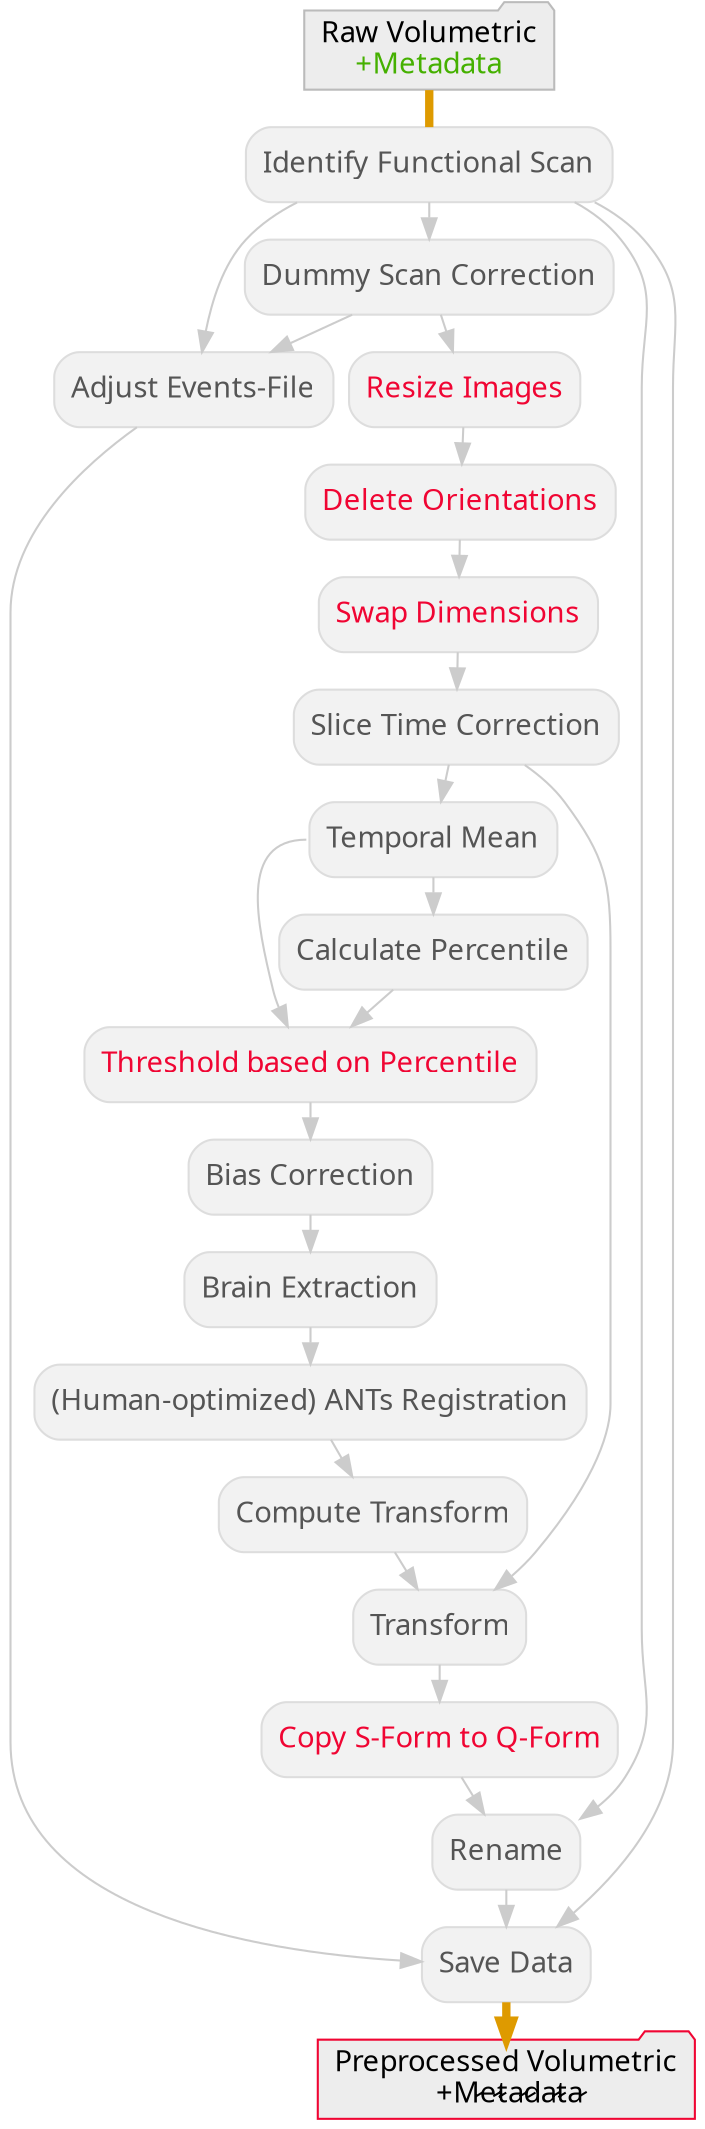 digraph legacy_work{
  graph [pad="0.07", nodesep="0.1", ranksep="0.25"];
  node [fontname = "sans", style="filled,rounded", shape="box"];
  edge [fontname = "sans", color=gray80];
  legacy_work_get_f_scan[label="Identify Functional Scan", color="#DDDDDD", fillcolor=grey95, fontcolor="#555555"];
  legacy_work_dummy_scans[label="Dummy Scan Correction", color="#DDDDDD", fillcolor=grey95, fontcolor="#555555"];
  legacy_work_f_resize[label="Resize Images", color="#DDDDDD", fillcolor=grey95, fontcolor="#F00533"];
  legacy_work_f_deleteorient[label="Delete Orientations", color="#DDDDDD", fillcolor=grey95, fontcolor="#F00533"];
  legacy_work_f_swapdim[label="Swap Dimensions", color="#DDDDDD", fillcolor=grey95, fontcolor="#F00533"];
  legacy_work_slicetimer[label="Slice Time Correction", color="#DDDDDD", fillcolor=grey95, fontcolor="#555555"];
  legacy_work_temporal_mean[label="Temporal Mean", color="#DDDDDD", fillcolor=grey95, fontcolor="#555555"];
  legacy_work_f_percentile[label="Calculate Percentile", color="#DDDDDD", fillcolor=grey95, fontcolor="#555555"];
  legacy_work_f_threshold[label="Threshold based on Percentile", color="#DDDDDD", fillcolor=grey95, fontcolor="#F00533"];
  legacy_work_f_fast[label="Bias Correction", color="#DDDDDD", fillcolor=grey95, fontcolor="#555555"];
  legacy_work_f_BET[label="Brain Extraction", color="#DDDDDD", fillcolor=grey95, fontcolor="#555555"];
  legacy_work_ants_introduction[label="(Human-optimized) ANTs Registration", color="#DDDDDD", fillcolor=grey95, fontcolor="#555555"];
  legacy_work_warp_merge[label="Compute Transform", color="#DDDDDD", fillcolor=grey95, fontcolor="#555555"];
  legacy_work_f_warp[label="Transform", color="#DDDDDD", fillcolor=grey95, fontcolor="#555555"];
  legacy_work_f_copysform2qform[label="Copy S-Form to Q-Form", color="#DDDDDD", fillcolor=grey95, fontcolor="#F00533"];
  legacy_work_f_rename[label="Rename", color="#DDDDDD", fillcolor=grey95, fontcolor="#555555"];
  legacy_work_events_file[label="Adjust Events-File", color="#DDDDDD", fillcolor=grey95, fontcolor="#555555"];
  legacy_work_datasink[label="Save Data", color="#DDDDDD", fillcolor=grey95, fontcolor="#555555"];
  d[
      label=<Raw Volumetric<BR/><FONT COLOR="#45B000">+Metadata</FONT>>,
      shape=folder, color="#BBBBBB", fillcolor=grey93,
      ];
  e[
      label="Preprocessed Volumetric\n +M̷e̷t̷a̷d̷a̷t̷a̷",
      shape=folder, color="#F00533", fillcolor=grey93,
      ];
  d -> legacy_work_get_f_scan [arrowhead=none, arrowsize=0.9, penwidth=4, color="#DE9A00"];
  legacy_work_get_f_scan -> legacy_work_dummy_scans;
  legacy_work_get_f_scan -> legacy_work_f_rename;
  legacy_work_get_f_scan -> legacy_work_datasink;
  legacy_work_get_f_scan -> legacy_work_events_file [style="invis"];
  legacy_work_get_f_scan -> legacy_work_events_file;
  legacy_work_dummy_scans -> legacy_work_events_file;
  legacy_work_dummy_scans -> legacy_work_f_resize;
  legacy_work_f_resize -> legacy_work_f_deleteorient;
  legacy_work_f_deleteorient -> legacy_work_f_swapdim;
  legacy_work_f_swapdim -> legacy_work_slicetimer;
  legacy_work_slicetimer -> legacy_work_temporal_mean;
  legacy_work_slicetimer -> legacy_work_f_warp;
  legacy_work_temporal_mean -> legacy_work_f_percentile;
  legacy_work_temporal_mean:w -> legacy_work_f_threshold;
  legacy_work_f_percentile -> legacy_work_f_threshold;
  legacy_work_f_threshold -> legacy_work_f_fast;
  legacy_work_f_fast -> legacy_work_f_BET;
  legacy_work_f_BET -> legacy_work_ants_introduction;
  legacy_work_ants_introduction -> legacy_work_warp_merge;
  legacy_work_warp_merge -> legacy_work_f_warp;
  legacy_work_f_warp -> legacy_work_f_copysform2qform;
  legacy_work_f_copysform2qform -> legacy_work_f_rename;
  legacy_work_f_rename -> legacy_work_datasink;
  legacy_work_events_file -> legacy_work_datasink;
  legacy_work_datasink -> e [arrowsize=0.9, penwidth=4, color="#DE9A00"];
}
